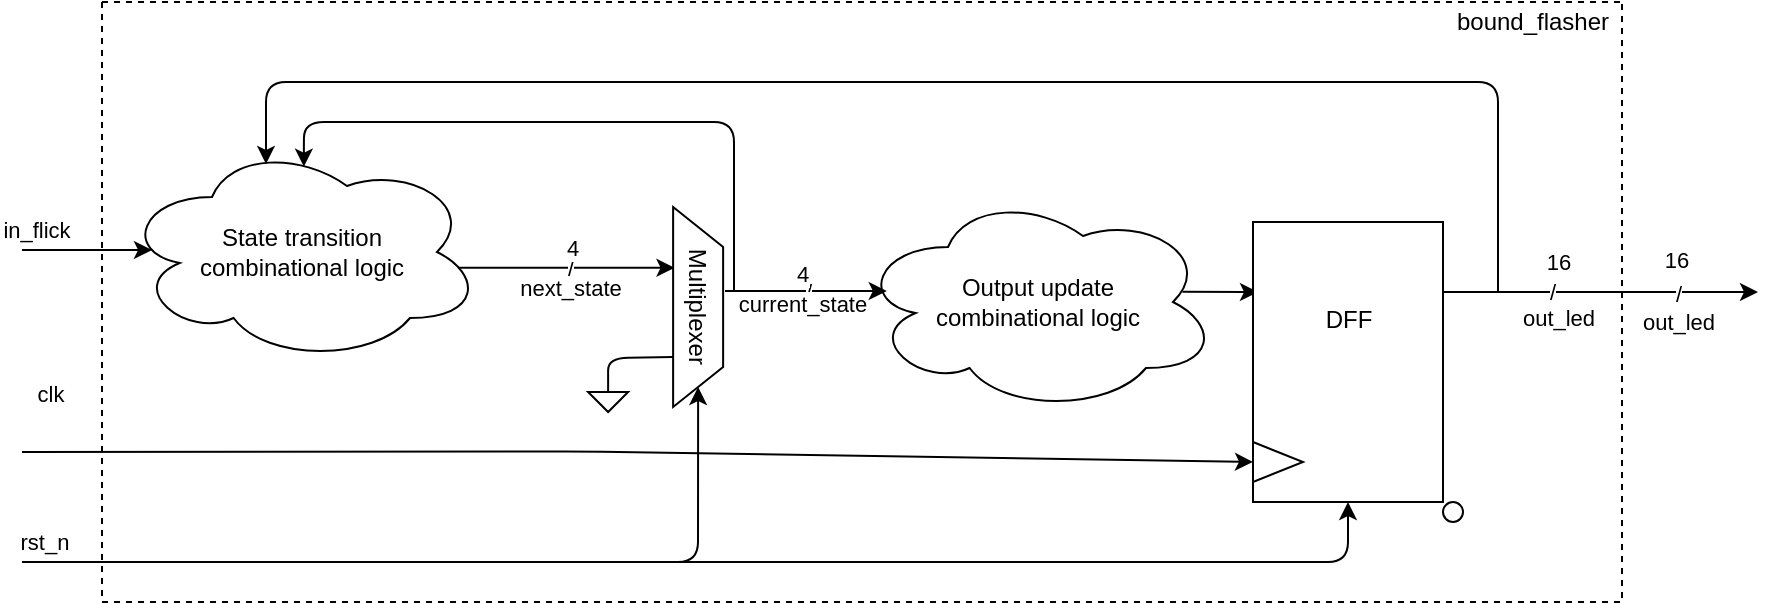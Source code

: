 <mxfile version="14.7.2" type="github">
  <diagram id="ma5SRapqaq8zgGtTEMoC" name="Page-1">
    <mxGraphModel dx="1116" dy="656" grid="1" gridSize="10" guides="1" tooltips="1" connect="1" arrows="1" fold="1" page="1" pageScale="1" pageWidth="850" pageHeight="1100" math="0" shadow="0">
      <root>
        <mxCell id="0" />
        <mxCell id="1" parent="0" />
        <mxCell id="oRLY293_5cov37p5jNfm-1" value="State transition &lt;br&gt;combinational logic" style="ellipse;shape=cloud;whiteSpace=wrap;html=1;" parent="1" vertex="1">
          <mxGeometry x="160" y="150" width="180" height="110" as="geometry" />
        </mxCell>
        <mxCell id="oRLY293_5cov37p5jNfm-6" value="Output update&lt;br&gt;combinational logic" style="ellipse;shape=cloud;whiteSpace=wrap;html=1;" parent="1" vertex="1">
          <mxGeometry x="528" y="175" width="180" height="110" as="geometry" />
        </mxCell>
        <mxCell id="oRLY293_5cov37p5jNfm-12" value="" style="endArrow=classic;html=1;exitX=0.42;exitY=-0.038;exitDx=0;exitDy=0;exitPerimeter=0;entryX=0.08;entryY=0.45;entryDx=0;entryDy=0;entryPerimeter=0;" parent="1" target="oRLY293_5cov37p5jNfm-6" edge="1" source="8NYRFx7ZRtconwwgPlys-15">
          <mxGeometry width="50" height="50" relative="1" as="geometry">
            <mxPoint x="433.06" y="224" as="sourcePoint" />
            <mxPoint x="515.06" y="224" as="targetPoint" />
          </mxGeometry>
        </mxCell>
        <mxCell id="oRLY293_5cov37p5jNfm-15" value="/" style="edgeLabel;html=1;align=center;verticalAlign=middle;resizable=0;points=[];" parent="oRLY293_5cov37p5jNfm-12" vertex="1" connectable="0">
          <mxGeometry x="0.084" relative="1" as="geometry">
            <mxPoint x="-3" as="offset" />
          </mxGeometry>
        </mxCell>
        <mxCell id="oRLY293_5cov37p5jNfm-18" value="current_state" style="edgeLabel;html=1;align=center;verticalAlign=middle;resizable=0;points=[];" parent="oRLY293_5cov37p5jNfm-12" vertex="1" connectable="0">
          <mxGeometry x="-0.466" relative="1" as="geometry">
            <mxPoint x="17" y="6" as="offset" />
          </mxGeometry>
        </mxCell>
        <mxCell id="oRLY293_5cov37p5jNfm-19" value="4" style="edgeLabel;html=1;align=center;verticalAlign=middle;resizable=0;points=[];" parent="oRLY293_5cov37p5jNfm-12" vertex="1" connectable="0">
          <mxGeometry x="0.272" relative="1" as="geometry">
            <mxPoint x="-13" y="-9" as="offset" />
          </mxGeometry>
        </mxCell>
        <mxCell id="oRLY293_5cov37p5jNfm-13" value="" style="endArrow=classic;html=1;exitX=0.933;exitY=0.572;exitDx=0;exitDy=0;exitPerimeter=0;entryX=0.304;entryY=0.972;entryDx=0;entryDy=0;entryPerimeter=0;" parent="1" source="oRLY293_5cov37p5jNfm-1" edge="1" target="8NYRFx7ZRtconwwgPlys-15">
          <mxGeometry width="50" height="50" relative="1" as="geometry">
            <mxPoint x="360" y="224.83" as="sourcePoint" />
            <mxPoint x="398" y="225" as="targetPoint" />
          </mxGeometry>
        </mxCell>
        <mxCell id="oRLY293_5cov37p5jNfm-14" value="/" style="edgeLabel;html=1;align=center;verticalAlign=middle;resizable=0;points=[];" parent="oRLY293_5cov37p5jNfm-13" vertex="1" connectable="0">
          <mxGeometry x="-0.106" relative="1" as="geometry">
            <mxPoint x="7" as="offset" />
          </mxGeometry>
        </mxCell>
        <mxCell id="oRLY293_5cov37p5jNfm-16" value="next_state" style="edgeLabel;html=1;align=center;verticalAlign=middle;resizable=0;points=[];" parent="oRLY293_5cov37p5jNfm-13" vertex="1" connectable="0">
          <mxGeometry x="0.139" y="-2" relative="1" as="geometry">
            <mxPoint x="-6" y="8" as="offset" />
          </mxGeometry>
        </mxCell>
        <mxCell id="oRLY293_5cov37p5jNfm-17" value="4" style="edgeLabel;html=1;align=center;verticalAlign=middle;resizable=0;points=[];" parent="oRLY293_5cov37p5jNfm-13" vertex="1" connectable="0">
          <mxGeometry x="0.298" relative="1" as="geometry">
            <mxPoint x="-14" y="-10" as="offset" />
          </mxGeometry>
        </mxCell>
        <mxCell id="oRLY293_5cov37p5jNfm-20" value="" style="endArrow=classic;html=1;entryX=0.505;entryY=0.112;entryDx=0;entryDy=0;entryPerimeter=0;" parent="1" target="oRLY293_5cov37p5jNfm-1" edge="1">
          <mxGeometry width="50" height="50" relative="1" as="geometry">
            <mxPoint x="466" y="225" as="sourcePoint" />
            <mxPoint x="235.5" y="150" as="targetPoint" />
            <Array as="points">
              <mxPoint x="466" y="182" />
              <mxPoint x="466" y="140" />
              <mxPoint x="438" y="140" />
              <mxPoint x="428" y="140" />
              <mxPoint x="251" y="140" />
            </Array>
          </mxGeometry>
        </mxCell>
        <mxCell id="oRLY293_5cov37p5jNfm-22" value="" style="endArrow=classic;html=1;entryX=0;entryY=0.5;entryDx=0;entryDy=0;" parent="1" edge="1" target="8NYRFx7ZRtconwwgPlys-3">
          <mxGeometry width="50" height="50" relative="1" as="geometry">
            <mxPoint x="110" y="305" as="sourcePoint" />
            <mxPoint x="420" y="304.76" as="targetPoint" />
            <Array as="points">
              <mxPoint x="390" y="304.76" />
            </Array>
          </mxGeometry>
        </mxCell>
        <mxCell id="oRLY293_5cov37p5jNfm-36" value="clk" style="edgeLabel;html=1;align=center;verticalAlign=middle;resizable=0;points=[];" parent="oRLY293_5cov37p5jNfm-22" vertex="1" connectable="0">
          <mxGeometry x="-0.932" relative="1" as="geometry">
            <mxPoint x="-7" y="-29" as="offset" />
          </mxGeometry>
        </mxCell>
        <mxCell id="oRLY293_5cov37p5jNfm-23" value="" style="endArrow=classic;html=1;exitX=0.901;exitY=0.453;exitDx=0;exitDy=0;exitPerimeter=0;" parent="1" source="oRLY293_5cov37p5jNfm-6" edge="1">
          <mxGeometry width="50" height="50" relative="1" as="geometry">
            <mxPoint x="708" y="224.66" as="sourcePoint" />
            <mxPoint x="728" y="225" as="targetPoint" />
          </mxGeometry>
        </mxCell>
        <mxCell id="oRLY293_5cov37p5jNfm-32" value="16" style="edgeLabel;html=1;align=center;verticalAlign=middle;resizable=0;points=[];" parent="oRLY293_5cov37p5jNfm-23" vertex="1" connectable="0">
          <mxGeometry x="0.296" relative="1" as="geometry">
            <mxPoint x="163" y="-15" as="offset" />
          </mxGeometry>
        </mxCell>
        <mxCell id="oRLY293_5cov37p5jNfm-33" value="out_led" style="edgeLabel;html=1;align=center;verticalAlign=middle;resizable=0;points=[];" parent="oRLY293_5cov37p5jNfm-23" vertex="1" connectable="0">
          <mxGeometry x="0.667" relative="1" as="geometry">
            <mxPoint x="156" y="13" as="offset" />
          </mxGeometry>
        </mxCell>
        <mxCell id="oRLY293_5cov37p5jNfm-28" value="" style="endArrow=classic;html=1;entryX=0.4;entryY=0.1;entryDx=0;entryDy=0;entryPerimeter=0;" parent="1" target="oRLY293_5cov37p5jNfm-1" edge="1">
          <mxGeometry width="50" height="50" relative="1" as="geometry">
            <mxPoint x="848" y="225" as="sourcePoint" />
            <mxPoint x="118" y="110" as="targetPoint" />
            <Array as="points">
              <mxPoint x="848" y="120" />
              <mxPoint x="428" y="120" />
              <mxPoint x="232" y="120" />
            </Array>
          </mxGeometry>
        </mxCell>
        <mxCell id="oRLY293_5cov37p5jNfm-29" value="" style="swimlane;startSize=0;dashed=1;" parent="1" vertex="1">
          <mxGeometry x="150" y="80" width="760" height="300" as="geometry" />
        </mxCell>
        <mxCell id="oRLY293_5cov37p5jNfm-30" value="" style="endArrow=classic;html=1;entryX=1;entryY=0.5;entryDx=0;entryDy=0;" parent="oRLY293_5cov37p5jNfm-29" edge="1" target="8NYRFx7ZRtconwwgPlys-15">
          <mxGeometry width="50" height="50" relative="1" as="geometry">
            <mxPoint x="-40" y="280" as="sourcePoint" />
            <mxPoint x="400" y="260" as="targetPoint" />
            <Array as="points">
              <mxPoint x="220" y="280" />
              <mxPoint x="298" y="280" />
            </Array>
          </mxGeometry>
        </mxCell>
        <mxCell id="oRLY293_5cov37p5jNfm-37" value="rst_n" style="edgeLabel;html=1;align=center;verticalAlign=middle;resizable=0;points=[];" parent="oRLY293_5cov37p5jNfm-30" vertex="1" connectable="0">
          <mxGeometry x="-0.951" relative="1" as="geometry">
            <mxPoint y="-10" as="offset" />
          </mxGeometry>
        </mxCell>
        <mxCell id="oRLY293_5cov37p5jNfm-38" value="bound_flasher" style="text;html=1;align=center;verticalAlign=middle;resizable=0;points=[];autosize=1;strokeColor=none;" parent="oRLY293_5cov37p5jNfm-29" vertex="1">
          <mxGeometry x="670" width="90" height="20" as="geometry" />
        </mxCell>
        <mxCell id="8NYRFx7ZRtconwwgPlys-2" value="DFF&lt;br&gt;&lt;br&gt;&lt;br&gt;&lt;br&gt;" style="rounded=0;whiteSpace=wrap;html=1;imageVerticalAlign=top;" vertex="1" parent="oRLY293_5cov37p5jNfm-29">
          <mxGeometry x="575.5" y="110" width="95" height="140" as="geometry" />
        </mxCell>
        <mxCell id="8NYRFx7ZRtconwwgPlys-3" value="" style="triangle;whiteSpace=wrap;html=1;" vertex="1" parent="oRLY293_5cov37p5jNfm-29">
          <mxGeometry x="575.5" y="220" width="25" height="20" as="geometry" />
        </mxCell>
        <mxCell id="8NYRFx7ZRtconwwgPlys-6" value="" style="ellipse;whiteSpace=wrap;html=1;aspect=fixed;" vertex="1" parent="oRLY293_5cov37p5jNfm-29">
          <mxGeometry x="670.5" y="250" width="10" height="10" as="geometry" />
        </mxCell>
        <mxCell id="8NYRFx7ZRtconwwgPlys-7" value="" style="endArrow=classic;html=1;entryX=0.5;entryY=1;entryDx=0;entryDy=0;" edge="1" parent="oRLY293_5cov37p5jNfm-29" target="8NYRFx7ZRtconwwgPlys-2">
          <mxGeometry width="50" height="50" relative="1" as="geometry">
            <mxPoint x="280" y="280" as="sourcePoint" />
            <mxPoint x="712.5" y="270" as="targetPoint" />
            <Array as="points">
              <mxPoint x="623" y="280" />
            </Array>
          </mxGeometry>
        </mxCell>
        <mxCell id="8NYRFx7ZRtconwwgPlys-15" value="Multiplexer" style="shape=trapezoid;perimeter=trapezoidPerimeter;whiteSpace=wrap;html=1;fixedSize=1;rotation=90;" vertex="1" parent="oRLY293_5cov37p5jNfm-29">
          <mxGeometry x="248.06" y="140" width="100" height="25" as="geometry" />
        </mxCell>
        <mxCell id="8NYRFx7ZRtconwwgPlys-22" value="" style="pointerEvents=1;verticalLabelPosition=bottom;shadow=0;dashed=0;align=center;html=1;verticalAlign=top;shape=mxgraph.electrical.signal_sources.signal_ground;" vertex="1" parent="oRLY293_5cov37p5jNfm-29">
          <mxGeometry x="243.06" y="190" width="20" height="15" as="geometry" />
        </mxCell>
        <mxCell id="8NYRFx7ZRtconwwgPlys-23" value="" style="endArrow=none;html=1;exitX=0.5;exitY=0;exitDx=0;exitDy=0;exitPerimeter=0;entryX=0.75;entryY=1;entryDx=0;entryDy=0;" edge="1" parent="oRLY293_5cov37p5jNfm-29" source="8NYRFx7ZRtconwwgPlys-22" target="8NYRFx7ZRtconwwgPlys-15">
          <mxGeometry width="50" height="50" relative="1" as="geometry">
            <mxPoint x="423.06" y="200" as="sourcePoint" />
            <mxPoint x="473.06" y="150" as="targetPoint" />
            <Array as="points">
              <mxPoint x="253.06" y="178" />
            </Array>
          </mxGeometry>
        </mxCell>
        <mxCell id="oRLY293_5cov37p5jNfm-34" value="" style="endArrow=classic;html=1;" parent="1" edge="1">
          <mxGeometry width="50" height="50" relative="1" as="geometry">
            <mxPoint x="110" y="204" as="sourcePoint" />
            <mxPoint x="175" y="204" as="targetPoint" />
          </mxGeometry>
        </mxCell>
        <mxCell id="oRLY293_5cov37p5jNfm-35" value="in_flick" style="edgeLabel;html=1;align=center;verticalAlign=middle;resizable=0;points=[];" parent="oRLY293_5cov37p5jNfm-34" vertex="1" connectable="0">
          <mxGeometry x="-0.776" y="-1" relative="1" as="geometry">
            <mxPoint x="-1" y="-11" as="offset" />
          </mxGeometry>
        </mxCell>
        <mxCell id="8NYRFx7ZRtconwwgPlys-8" value="" style="endArrow=classic;html=1;exitX=1;exitY=0.25;exitDx=0;exitDy=0;" edge="1" parent="1" source="8NYRFx7ZRtconwwgPlys-2">
          <mxGeometry width="50" height="50" relative="1" as="geometry">
            <mxPoint x="918" y="230" as="sourcePoint" />
            <mxPoint x="978" y="225" as="targetPoint" />
          </mxGeometry>
        </mxCell>
        <mxCell id="8NYRFx7ZRtconwwgPlys-10" value="/" style="edgeLabel;html=1;align=center;verticalAlign=middle;resizable=0;points=[];" vertex="1" connectable="0" parent="8NYRFx7ZRtconwwgPlys-8">
          <mxGeometry x="-0.315" y="2" relative="1" as="geometry">
            <mxPoint y="2" as="offset" />
          </mxGeometry>
        </mxCell>
        <mxCell id="8NYRFx7ZRtconwwgPlys-11" value="16" style="edgeLabel;html=1;align=center;verticalAlign=middle;resizable=0;points=[];" vertex="1" connectable="0" parent="1">
          <mxGeometry x="927.997" y="219.942" as="geometry">
            <mxPoint x="9" y="-11" as="offset" />
          </mxGeometry>
        </mxCell>
        <mxCell id="8NYRFx7ZRtconwwgPlys-12" value="out_led" style="edgeLabel;html=1;align=center;verticalAlign=middle;resizable=0;points=[];" vertex="1" connectable="0" parent="1">
          <mxGeometry x="937.994" y="240.003" as="geometry" />
        </mxCell>
        <mxCell id="8NYRFx7ZRtconwwgPlys-13" value="/" style="edgeLabel;html=1;align=center;verticalAlign=middle;resizable=0;points=[];" vertex="1" connectable="0" parent="1">
          <mxGeometry x="898.003" y="230" as="geometry">
            <mxPoint x="40" y="-4" as="offset" />
          </mxGeometry>
        </mxCell>
      </root>
    </mxGraphModel>
  </diagram>
</mxfile>
